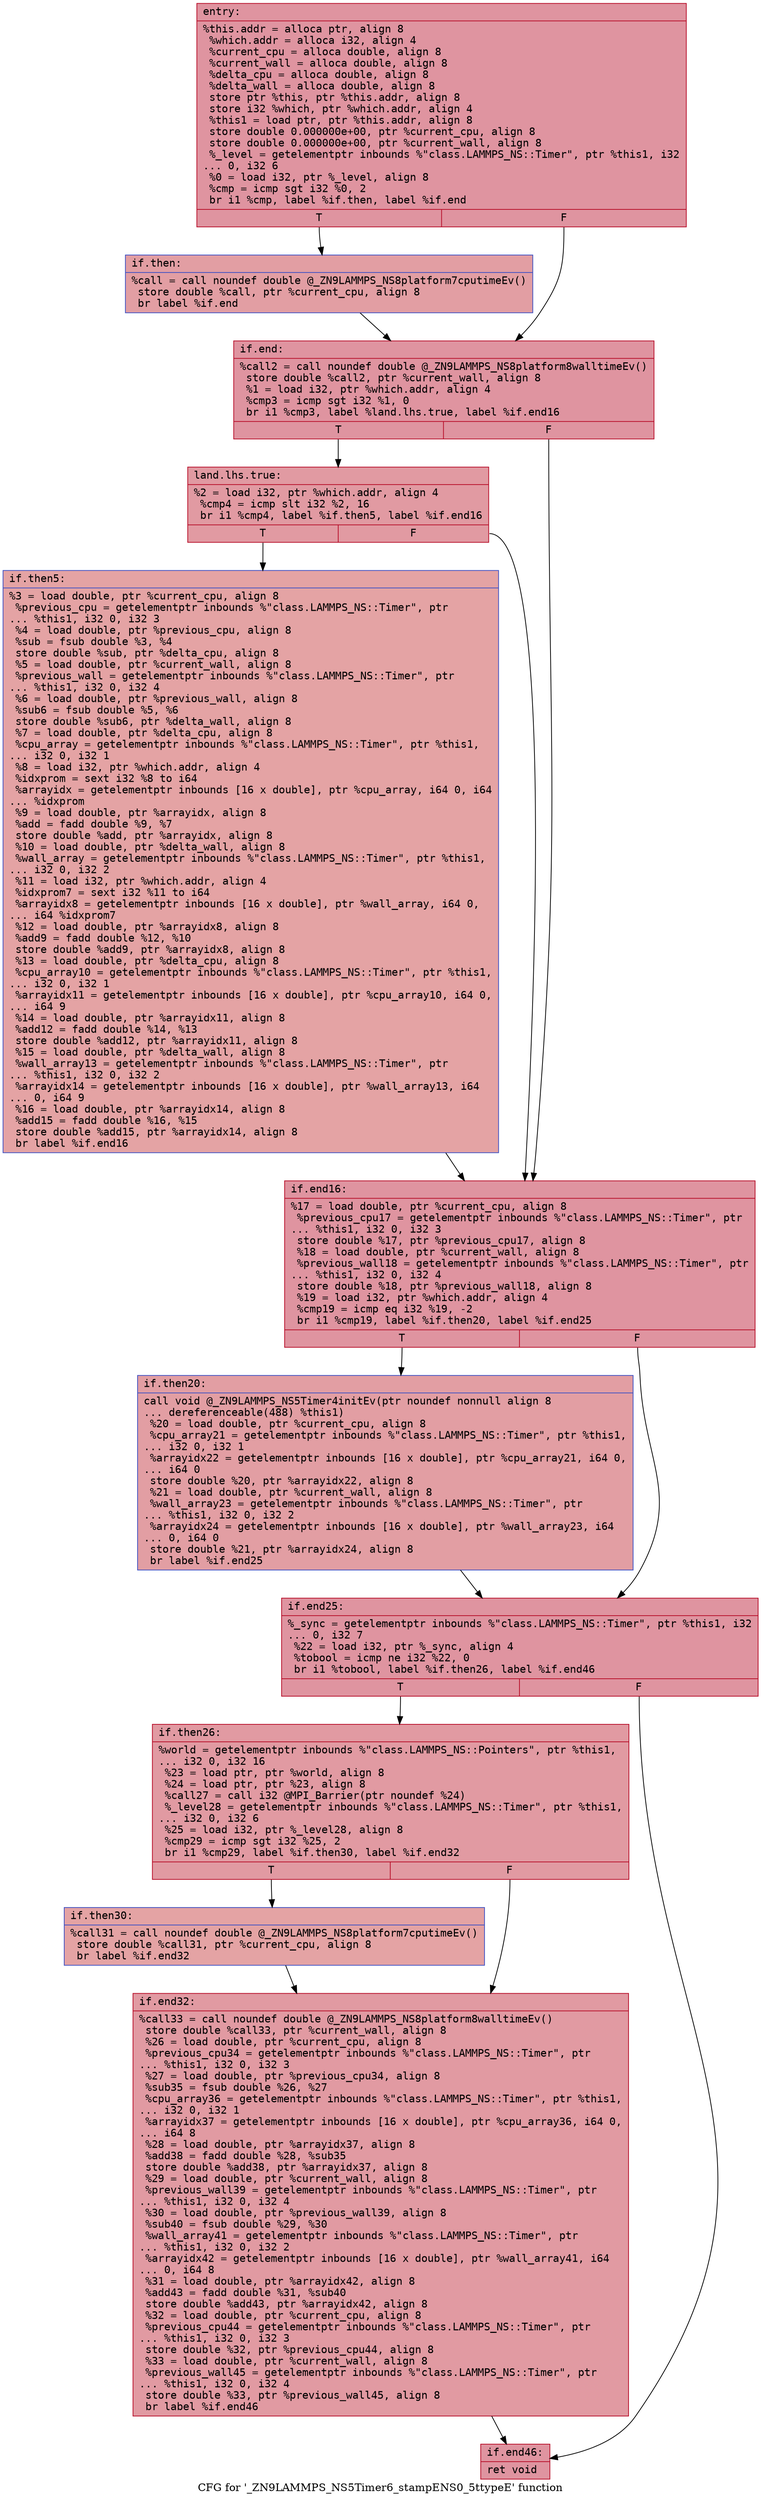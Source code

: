 digraph "CFG for '_ZN9LAMMPS_NS5Timer6_stampENS0_5ttypeE' function" {
	label="CFG for '_ZN9LAMMPS_NS5Timer6_stampENS0_5ttypeE' function";

	Node0x562e535967e0 [shape=record,color="#b70d28ff", style=filled, fillcolor="#b70d2870" fontname="Courier",label="{entry:\l|  %this.addr = alloca ptr, align 8\l  %which.addr = alloca i32, align 4\l  %current_cpu = alloca double, align 8\l  %current_wall = alloca double, align 8\l  %delta_cpu = alloca double, align 8\l  %delta_wall = alloca double, align 8\l  store ptr %this, ptr %this.addr, align 8\l  store i32 %which, ptr %which.addr, align 4\l  %this1 = load ptr, ptr %this.addr, align 8\l  store double 0.000000e+00, ptr %current_cpu, align 8\l  store double 0.000000e+00, ptr %current_wall, align 8\l  %_level = getelementptr inbounds %\"class.LAMMPS_NS::Timer\", ptr %this1, i32\l... 0, i32 6\l  %0 = load i32, ptr %_level, align 8\l  %cmp = icmp sgt i32 %0, 2\l  br i1 %cmp, label %if.then, label %if.end\l|{<s0>T|<s1>F}}"];
	Node0x562e535967e0:s0 -> Node0x562e53590540[tooltip="entry -> if.then\nProbability 50.00%" ];
	Node0x562e535967e0:s1 -> Node0x562e53590750[tooltip="entry -> if.end\nProbability 50.00%" ];
	Node0x562e53590540 [shape=record,color="#3d50c3ff", style=filled, fillcolor="#be242e70" fontname="Courier",label="{if.then:\l|  %call = call noundef double @_ZN9LAMMPS_NS8platform7cputimeEv()\l  store double %call, ptr %current_cpu, align 8\l  br label %if.end\l}"];
	Node0x562e53590540 -> Node0x562e53590750[tooltip="if.then -> if.end\nProbability 100.00%" ];
	Node0x562e53590750 [shape=record,color="#b70d28ff", style=filled, fillcolor="#b70d2870" fontname="Courier",label="{if.end:\l|  %call2 = call noundef double @_ZN9LAMMPS_NS8platform8walltimeEv()\l  store double %call2, ptr %current_wall, align 8\l  %1 = load i32, ptr %which.addr, align 4\l  %cmp3 = icmp sgt i32 %1, 0\l  br i1 %cmp3, label %land.lhs.true, label %if.end16\l|{<s0>T|<s1>F}}"];
	Node0x562e53590750:s0 -> Node0x562e53590ec0[tooltip="if.end -> land.lhs.true\nProbability 62.50%" ];
	Node0x562e53590750:s1 -> Node0x562e53590f10[tooltip="if.end -> if.end16\nProbability 37.50%" ];
	Node0x562e53590ec0 [shape=record,color="#b70d28ff", style=filled, fillcolor="#bb1b2c70" fontname="Courier",label="{land.lhs.true:\l|  %2 = load i32, ptr %which.addr, align 4\l  %cmp4 = icmp slt i32 %2, 16\l  br i1 %cmp4, label %if.then5, label %if.end16\l|{<s0>T|<s1>F}}"];
	Node0x562e53590ec0:s0 -> Node0x562e53591170[tooltip="land.lhs.true -> if.then5\nProbability 50.00%" ];
	Node0x562e53590ec0:s1 -> Node0x562e53590f10[tooltip="land.lhs.true -> if.end16\nProbability 50.00%" ];
	Node0x562e53591170 [shape=record,color="#3d50c3ff", style=filled, fillcolor="#c32e3170" fontname="Courier",label="{if.then5:\l|  %3 = load double, ptr %current_cpu, align 8\l  %previous_cpu = getelementptr inbounds %\"class.LAMMPS_NS::Timer\", ptr\l... %this1, i32 0, i32 3\l  %4 = load double, ptr %previous_cpu, align 8\l  %sub = fsub double %3, %4\l  store double %sub, ptr %delta_cpu, align 8\l  %5 = load double, ptr %current_wall, align 8\l  %previous_wall = getelementptr inbounds %\"class.LAMMPS_NS::Timer\", ptr\l... %this1, i32 0, i32 4\l  %6 = load double, ptr %previous_wall, align 8\l  %sub6 = fsub double %5, %6\l  store double %sub6, ptr %delta_wall, align 8\l  %7 = load double, ptr %delta_cpu, align 8\l  %cpu_array = getelementptr inbounds %\"class.LAMMPS_NS::Timer\", ptr %this1,\l... i32 0, i32 1\l  %8 = load i32, ptr %which.addr, align 4\l  %idxprom = sext i32 %8 to i64\l  %arrayidx = getelementptr inbounds [16 x double], ptr %cpu_array, i64 0, i64\l... %idxprom\l  %9 = load double, ptr %arrayidx, align 8\l  %add = fadd double %9, %7\l  store double %add, ptr %arrayidx, align 8\l  %10 = load double, ptr %delta_wall, align 8\l  %wall_array = getelementptr inbounds %\"class.LAMMPS_NS::Timer\", ptr %this1,\l... i32 0, i32 2\l  %11 = load i32, ptr %which.addr, align 4\l  %idxprom7 = sext i32 %11 to i64\l  %arrayidx8 = getelementptr inbounds [16 x double], ptr %wall_array, i64 0,\l... i64 %idxprom7\l  %12 = load double, ptr %arrayidx8, align 8\l  %add9 = fadd double %12, %10\l  store double %add9, ptr %arrayidx8, align 8\l  %13 = load double, ptr %delta_cpu, align 8\l  %cpu_array10 = getelementptr inbounds %\"class.LAMMPS_NS::Timer\", ptr %this1,\l... i32 0, i32 1\l  %arrayidx11 = getelementptr inbounds [16 x double], ptr %cpu_array10, i64 0,\l... i64 9\l  %14 = load double, ptr %arrayidx11, align 8\l  %add12 = fadd double %14, %13\l  store double %add12, ptr %arrayidx11, align 8\l  %15 = load double, ptr %delta_wall, align 8\l  %wall_array13 = getelementptr inbounds %\"class.LAMMPS_NS::Timer\", ptr\l... %this1, i32 0, i32 2\l  %arrayidx14 = getelementptr inbounds [16 x double], ptr %wall_array13, i64\l... 0, i64 9\l  %16 = load double, ptr %arrayidx14, align 8\l  %add15 = fadd double %16, %15\l  store double %add15, ptr %arrayidx14, align 8\l  br label %if.end16\l}"];
	Node0x562e53591170 -> Node0x562e53590f10[tooltip="if.then5 -> if.end16\nProbability 100.00%" ];
	Node0x562e53590f10 [shape=record,color="#b70d28ff", style=filled, fillcolor="#b70d2870" fontname="Courier",label="{if.end16:\l|  %17 = load double, ptr %current_cpu, align 8\l  %previous_cpu17 = getelementptr inbounds %\"class.LAMMPS_NS::Timer\", ptr\l... %this1, i32 0, i32 3\l  store double %17, ptr %previous_cpu17, align 8\l  %18 = load double, ptr %current_wall, align 8\l  %previous_wall18 = getelementptr inbounds %\"class.LAMMPS_NS::Timer\", ptr\l... %this1, i32 0, i32 4\l  store double %18, ptr %previous_wall18, align 8\l  %19 = load i32, ptr %which.addr, align 4\l  %cmp19 = icmp eq i32 %19, -2\l  br i1 %cmp19, label %if.then20, label %if.end25\l|{<s0>T|<s1>F}}"];
	Node0x562e53590f10:s0 -> Node0x562e5359e7d0[tooltip="if.end16 -> if.then20\nProbability 50.00%" ];
	Node0x562e53590f10:s1 -> Node0x562e5359e820[tooltip="if.end16 -> if.end25\nProbability 50.00%" ];
	Node0x562e5359e7d0 [shape=record,color="#3d50c3ff", style=filled, fillcolor="#be242e70" fontname="Courier",label="{if.then20:\l|  call void @_ZN9LAMMPS_NS5Timer4initEv(ptr noundef nonnull align 8\l... dereferenceable(488) %this1)\l  %20 = load double, ptr %current_cpu, align 8\l  %cpu_array21 = getelementptr inbounds %\"class.LAMMPS_NS::Timer\", ptr %this1,\l... i32 0, i32 1\l  %arrayidx22 = getelementptr inbounds [16 x double], ptr %cpu_array21, i64 0,\l... i64 0\l  store double %20, ptr %arrayidx22, align 8\l  %21 = load double, ptr %current_wall, align 8\l  %wall_array23 = getelementptr inbounds %\"class.LAMMPS_NS::Timer\", ptr\l... %this1, i32 0, i32 2\l  %arrayidx24 = getelementptr inbounds [16 x double], ptr %wall_array23, i64\l... 0, i64 0\l  store double %21, ptr %arrayidx24, align 8\l  br label %if.end25\l}"];
	Node0x562e5359e7d0 -> Node0x562e5359e820[tooltip="if.then20 -> if.end25\nProbability 100.00%" ];
	Node0x562e5359e820 [shape=record,color="#b70d28ff", style=filled, fillcolor="#b70d2870" fontname="Courier",label="{if.end25:\l|  %_sync = getelementptr inbounds %\"class.LAMMPS_NS::Timer\", ptr %this1, i32\l... 0, i32 7\l  %22 = load i32, ptr %_sync, align 4\l  %tobool = icmp ne i32 %22, 0\l  br i1 %tobool, label %if.then26, label %if.end46\l|{<s0>T|<s1>F}}"];
	Node0x562e5359e820:s0 -> Node0x562e5359cc30[tooltip="if.end25 -> if.then26\nProbability 62.50%" ];
	Node0x562e5359e820:s1 -> Node0x562e5359ccb0[tooltip="if.end25 -> if.end46\nProbability 37.50%" ];
	Node0x562e5359cc30 [shape=record,color="#b70d28ff", style=filled, fillcolor="#bb1b2c70" fontname="Courier",label="{if.then26:\l|  %world = getelementptr inbounds %\"class.LAMMPS_NS::Pointers\", ptr %this1,\l... i32 0, i32 16\l  %23 = load ptr, ptr %world, align 8\l  %24 = load ptr, ptr %23, align 8\l  %call27 = call i32 @MPI_Barrier(ptr noundef %24)\l  %_level28 = getelementptr inbounds %\"class.LAMMPS_NS::Timer\", ptr %this1,\l... i32 0, i32 6\l  %25 = load i32, ptr %_level28, align 8\l  %cmp29 = icmp sgt i32 %25, 2\l  br i1 %cmp29, label %if.then30, label %if.end32\l|{<s0>T|<s1>F}}"];
	Node0x562e5359cc30:s0 -> Node0x562e5359fe10[tooltip="if.then26 -> if.then30\nProbability 50.00%" ];
	Node0x562e5359cc30:s1 -> Node0x562e5359fef0[tooltip="if.then26 -> if.end32\nProbability 50.00%" ];
	Node0x562e5359fe10 [shape=record,color="#3d50c3ff", style=filled, fillcolor="#c32e3170" fontname="Courier",label="{if.then30:\l|  %call31 = call noundef double @_ZN9LAMMPS_NS8platform7cputimeEv()\l  store double %call31, ptr %current_cpu, align 8\l  br label %if.end32\l}"];
	Node0x562e5359fe10 -> Node0x562e5359fef0[tooltip="if.then30 -> if.end32\nProbability 100.00%" ];
	Node0x562e5359fef0 [shape=record,color="#b70d28ff", style=filled, fillcolor="#bb1b2c70" fontname="Courier",label="{if.end32:\l|  %call33 = call noundef double @_ZN9LAMMPS_NS8platform8walltimeEv()\l  store double %call33, ptr %current_wall, align 8\l  %26 = load double, ptr %current_cpu, align 8\l  %previous_cpu34 = getelementptr inbounds %\"class.LAMMPS_NS::Timer\", ptr\l... %this1, i32 0, i32 3\l  %27 = load double, ptr %previous_cpu34, align 8\l  %sub35 = fsub double %26, %27\l  %cpu_array36 = getelementptr inbounds %\"class.LAMMPS_NS::Timer\", ptr %this1,\l... i32 0, i32 1\l  %arrayidx37 = getelementptr inbounds [16 x double], ptr %cpu_array36, i64 0,\l... i64 8\l  %28 = load double, ptr %arrayidx37, align 8\l  %add38 = fadd double %28, %sub35\l  store double %add38, ptr %arrayidx37, align 8\l  %29 = load double, ptr %current_wall, align 8\l  %previous_wall39 = getelementptr inbounds %\"class.LAMMPS_NS::Timer\", ptr\l... %this1, i32 0, i32 4\l  %30 = load double, ptr %previous_wall39, align 8\l  %sub40 = fsub double %29, %30\l  %wall_array41 = getelementptr inbounds %\"class.LAMMPS_NS::Timer\", ptr\l... %this1, i32 0, i32 2\l  %arrayidx42 = getelementptr inbounds [16 x double], ptr %wall_array41, i64\l... 0, i64 8\l  %31 = load double, ptr %arrayidx42, align 8\l  %add43 = fadd double %31, %sub40\l  store double %add43, ptr %arrayidx42, align 8\l  %32 = load double, ptr %current_cpu, align 8\l  %previous_cpu44 = getelementptr inbounds %\"class.LAMMPS_NS::Timer\", ptr\l... %this1, i32 0, i32 3\l  store double %32, ptr %previous_cpu44, align 8\l  %33 = load double, ptr %current_wall, align 8\l  %previous_wall45 = getelementptr inbounds %\"class.LAMMPS_NS::Timer\", ptr\l... %this1, i32 0, i32 4\l  store double %33, ptr %previous_wall45, align 8\l  br label %if.end46\l}"];
	Node0x562e5359fef0 -> Node0x562e5359ccb0[tooltip="if.end32 -> if.end46\nProbability 100.00%" ];
	Node0x562e5359ccb0 [shape=record,color="#b70d28ff", style=filled, fillcolor="#b70d2870" fontname="Courier",label="{if.end46:\l|  ret void\l}"];
}
